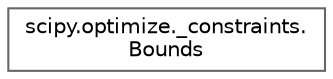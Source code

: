 digraph "Graphical Class Hierarchy"
{
 // LATEX_PDF_SIZE
  bgcolor="transparent";
  edge [fontname=Helvetica,fontsize=10,labelfontname=Helvetica,labelfontsize=10];
  node [fontname=Helvetica,fontsize=10,shape=box,height=0.2,width=0.4];
  rankdir="LR";
  Node0 [id="Node000000",label="scipy.optimize._constraints.\lBounds",height=0.2,width=0.4,color="grey40", fillcolor="white", style="filled",URL="$d5/d70/classscipy_1_1optimize_1_1__constraints_1_1Bounds.html",tooltip=" "];
}
